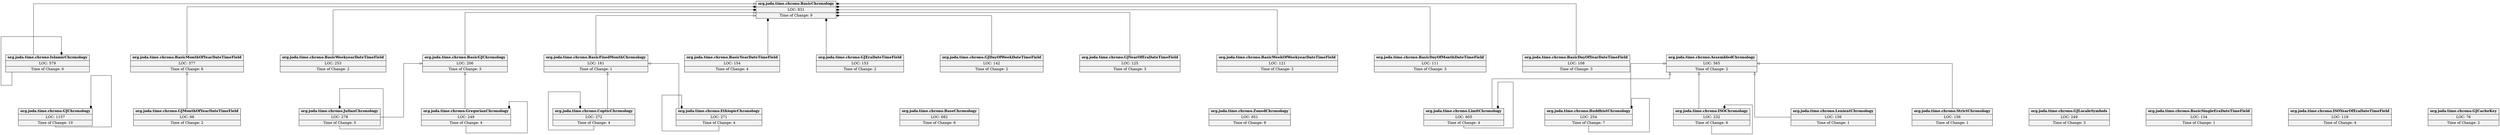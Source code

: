 digraph classDiagram{
graph [splines=ortho, rankdir=BT, overlap = false, nodesep=2.0, ranksep=2.0]

node [shape=record style=filled fillcolor=gray95]
"org.joda.time.chrono.GJChronology"[label = <{<b>org.joda.time.chrono.GJChronology</b>|LOC: 1157<br/>|Time of Change: 10<br/>}>]
"org.joda.time.chrono.BasicChronology"[label = <{<b>org.joda.time.chrono.BasicChronology</b>|LOC: 831<br/>|Time of Change: 9<br/>}>]
"org.joda.time.chrono.BaseChronology"[label = <{<b>org.joda.time.chrono.BaseChronology</b>|LOC: 682<br/>|Time of Change: 6<br/>}>]
"org.joda.time.chrono.ZonedChronology"[label = <{<b>org.joda.time.chrono.ZonedChronology</b>|LOC: 651<br/>|Time of Change: 8<br/>}>]
"org.joda.time.chrono.LimitChronology"[label = <{<b>org.joda.time.chrono.LimitChronology</b>|LOC: 605<br/>|Time of Change: 4<br/>}>]
"org.joda.time.chrono.IslamicChronology"[label = <{<b>org.joda.time.chrono.IslamicChronology</b>|LOC: 579<br/>|Time of Change: 6<br/>}>]
"org.joda.time.chrono.AssembledChronology"[label = <{<b>org.joda.time.chrono.AssembledChronology</b>|LOC: 565<br/>|Time of Change: 2<br/>}>]
"org.joda.time.chrono.BasicMonthOfYearDateTimeField"[label = <{<b>org.joda.time.chrono.BasicMonthOfYearDateTimeField</b>|LOC: 377<br/>|Time of Change: 6<br/>}>]
"org.joda.time.chrono.JulianChronology"[label = <{<b>org.joda.time.chrono.JulianChronology</b>|LOC: 278<br/>|Time of Change: 5<br/>}>]
"org.joda.time.chrono.CopticChronology"[label = <{<b>org.joda.time.chrono.CopticChronology</b>|LOC: 272<br/>|Time of Change: 4<br/>}>]
"org.joda.time.chrono.EthiopicChronology"[label = <{<b>org.joda.time.chrono.EthiopicChronology</b>|LOC: 271<br/>|Time of Change: 4<br/>}>]
"org.joda.time.chrono.BuddhistChronology"[label = <{<b>org.joda.time.chrono.BuddhistChronology</b>|LOC: 254<br/>|Time of Change: 7<br/>}>]
"org.joda.time.chrono.BasicWeekyearDateTimeField"[label = <{<b>org.joda.time.chrono.BasicWeekyearDateTimeField</b>|LOC: 253<br/>|Time of Change: 2<br/>}>]
"org.joda.time.chrono.GregorianChronology"[label = <{<b>org.joda.time.chrono.GregorianChronology</b>|LOC: 249<br/>|Time of Change: 4<br/>}>]
"org.joda.time.chrono.GJLocaleSymbols"[label = <{<b>org.joda.time.chrono.GJLocaleSymbols</b>|LOC: 249<br/>|Time of Change: 3<br/>}>]
"org.joda.time.chrono.ISOChronology"[label = <{<b>org.joda.time.chrono.ISOChronology</b>|LOC: 232<br/>|Time of Change: 6<br/>}>]
"org.joda.time.chrono.BasicGJChronology"[label = <{<b>org.joda.time.chrono.BasicGJChronology</b>|LOC: 206<br/>|Time of Change: 3<br/>}>]
"org.joda.time.chrono.BasicFixedMonthChronology"[label = <{<b>org.joda.time.chrono.BasicFixedMonthChronology</b>|LOC: 161<br/>|Time of Change: 1<br/>}>]
"org.joda.time.chrono.LenientChronology"[label = <{<b>org.joda.time.chrono.LenientChronology</b>|LOC: 156<br/>|Time of Change: 1<br/>}>]
"org.joda.time.chrono.StrictChronology"[label = <{<b>org.joda.time.chrono.StrictChronology</b>|LOC: 156<br/>|Time of Change: 1<br/>}>]
"org.joda.time.chrono.BasicYearDateTimeField"[label = <{<b>org.joda.time.chrono.BasicYearDateTimeField</b>|LOC: 154<br/>|Time of Change: 4<br/>}>]
"org.joda.time.chrono.GJEraDateTimeField"[label = <{<b>org.joda.time.chrono.GJEraDateTimeField</b>|LOC: 153<br/>|Time of Change: 2<br/>}>]
"org.joda.time.chrono.GJDayOfWeekDateTimeField"[label = <{<b>org.joda.time.chrono.GJDayOfWeekDateTimeField</b>|LOC: 142<br/>|Time of Change: 2<br/>}>]
"org.joda.time.chrono.BasicSingleEraDateTimeField"[label = <{<b>org.joda.time.chrono.BasicSingleEraDateTimeField</b>|LOC: 134<br/>|Time of Change: 1<br/>}>]
"org.joda.time.chrono.GJYearOfEraDateTimeField"[label = <{<b>org.joda.time.chrono.GJYearOfEraDateTimeField</b>|LOC: 125<br/>|Time of Change: 3<br/>}>]
"org.joda.time.chrono.BasicWeekOfWeekyearDateTimeField"[label = <{<b>org.joda.time.chrono.BasicWeekOfWeekyearDateTimeField</b>|LOC: 121<br/>|Time of Change: 2<br/>}>]
"org.joda.time.chrono.ISOYearOfEraDateTimeField"[label = <{<b>org.joda.time.chrono.ISOYearOfEraDateTimeField</b>|LOC: 119<br/>|Time of Change: 4<br/>}>]
"org.joda.time.chrono.BasicDayOfMonthDateTimeField"[label = <{<b>org.joda.time.chrono.BasicDayOfMonthDateTimeField</b>|LOC: 111<br/>|Time of Change: 3<br/>}>]
"org.joda.time.chrono.BasicDayOfYearDateTimeField"[label = <{<b>org.joda.time.chrono.BasicDayOfYearDateTimeField</b>|LOC: 108<br/>|Time of Change: 3<br/>}>]
"org.joda.time.chrono.GJCacheKey"[label = <{<b>org.joda.time.chrono.GJCacheKey</b>|LOC: 76<br/>|Time of Change: 2<br/>}>]
"org.joda.time.chrono.GJMonthOfYearDateTimeField"[label = <{<b>org.joda.time.chrono.GJMonthOfYearDateTimeField</b>|LOC: 66<br/>|Time of Change: 2<br/>}>]
"org.joda.time.chrono.ISOChronology" -> "org.joda.time.chrono.AssembledChronology"[arrowhead = onormal];
"org.joda.time.chrono.LenientChronology" -> "org.joda.time.chrono.AssembledChronology"[arrowhead = onormal];
"org.joda.time.chrono.EthiopicChronology" -> "org.joda.time.chrono.BasicFixedMonthChronology"[arrowhead = onormal];
"org.joda.time.chrono.IslamicChronology" -> "org.joda.time.chrono.BasicChronology"[arrowhead = onormal];
"org.joda.time.chrono.BasicFixedMonthChronology" -> "org.joda.time.chrono.BasicChronology"[arrowhead = onormal];
"org.joda.time.chrono.GJMonthOfYearDateTimeField" -> "org.joda.time.chrono.BasicMonthOfYearDateTimeField"[arrowhead = onormal];
"org.joda.time.chrono.LimitChronology" -> "org.joda.time.chrono.AssembledChronology"[arrowhead = onormal];
"org.joda.time.chrono.GregorianChronology" -> "org.joda.time.chrono.BasicGJChronology"[arrowhead = onormal];
"org.joda.time.chrono.StrictChronology" -> "org.joda.time.chrono.AssembledChronology"[arrowhead = onormal];
"org.joda.time.chrono.JulianChronology" -> "org.joda.time.chrono.BasicGJChronology"[arrowhead = onormal];
"org.joda.time.chrono.CopticChronology" -> "org.joda.time.chrono.BasicFixedMonthChronology"[arrowhead = onormal];
"org.joda.time.chrono.BasicGJChronology" -> "org.joda.time.chrono.BasicChronology"[arrowhead = onormal];
"org.joda.time.chrono.BuddhistChronology" -> "org.joda.time.chrono.AssembledChronology"[arrowhead = onormal];
"org.joda.time.chrono.GJYearOfEraDateTimeField" -> "org.joda.time.chrono.BasicChronology"[arrowhead = diamond];
"org.joda.time.chrono.BasicWeekOfWeekyearDateTimeField" -> "org.joda.time.chrono.BasicChronology"[arrowhead = diamond];
"org.joda.time.chrono.ISOChronology" -> "org.joda.time.chrono.ISOChronology"[arrowhead = diamond];
"org.joda.time.chrono.BasicYearDateTimeField" -> "org.joda.time.chrono.BasicChronology"[arrowhead = diamond];
"org.joda.time.chrono.EthiopicChronology" -> "org.joda.time.chrono.EthiopicChronology"[arrowhead = diamond];
"org.joda.time.chrono.GJChronology" -> "org.joda.time.chrono.GJChronology"[arrowhead = diamond];
"org.joda.time.chrono.IslamicChronology" -> "org.joda.time.chrono.IslamicChronology"[arrowhead = diamond];
"org.joda.time.chrono.BasicWeekyearDateTimeField" -> "org.joda.time.chrono.BasicChronology"[arrowhead = diamond];
"org.joda.time.chrono.LimitChronology" -> "org.joda.time.chrono.LimitChronology"[arrowhead = diamond];
"org.joda.time.chrono.GJDayOfWeekDateTimeField" -> "org.joda.time.chrono.BasicChronology"[arrowhead = diamond];
"org.joda.time.chrono.GregorianChronology" -> "org.joda.time.chrono.GregorianChronology"[arrowhead = diamond];
"org.joda.time.chrono.BasicMonthOfYearDateTimeField" -> "org.joda.time.chrono.BasicChronology"[arrowhead = diamond];
"org.joda.time.chrono.GJEraDateTimeField" -> "org.joda.time.chrono.BasicChronology"[arrowhead = diamond];
"org.joda.time.chrono.JulianChronology" -> "org.joda.time.chrono.JulianChronology"[arrowhead = diamond];
"org.joda.time.chrono.CopticChronology" -> "org.joda.time.chrono.CopticChronology"[arrowhead = diamond];
"org.joda.time.chrono.BasicDayOfMonthDateTimeField" -> "org.joda.time.chrono.BasicChronology"[arrowhead = diamond];
"org.joda.time.chrono.BasicDayOfYearDateTimeField" -> "org.joda.time.chrono.BasicChronology"[arrowhead = diamond];
"org.joda.time.chrono.BuddhistChronology" -> "org.joda.time.chrono.BuddhistChronology"[arrowhead = diamond];
}
